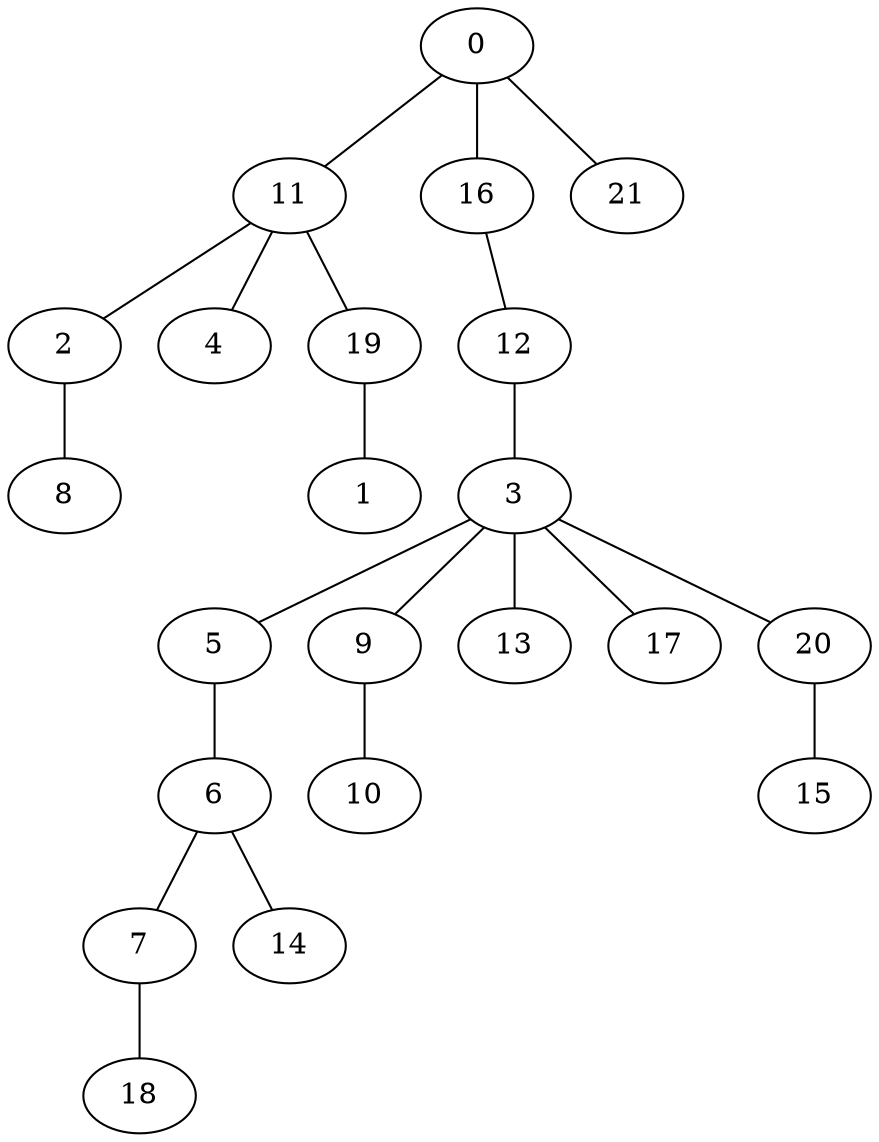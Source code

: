 strict graph "" {
	0 -- 11;
	0 -- 16;
	0 -- 21;
	11 -- 2;
	11 -- 4;
	11 -- 19;
	16 -- 12;
	12 -- 3;
	3 -- 5;
	3 -- 9;
	3 -- 13;
	3 -- 17;
	3 -- 20;
	5 -- 6;
	9 -- 10;
	20 -- 15;
	6 -- 7;
	6 -- 14;
	7 -- 18;
	2 -- 8;
	19 -- 1;
}
